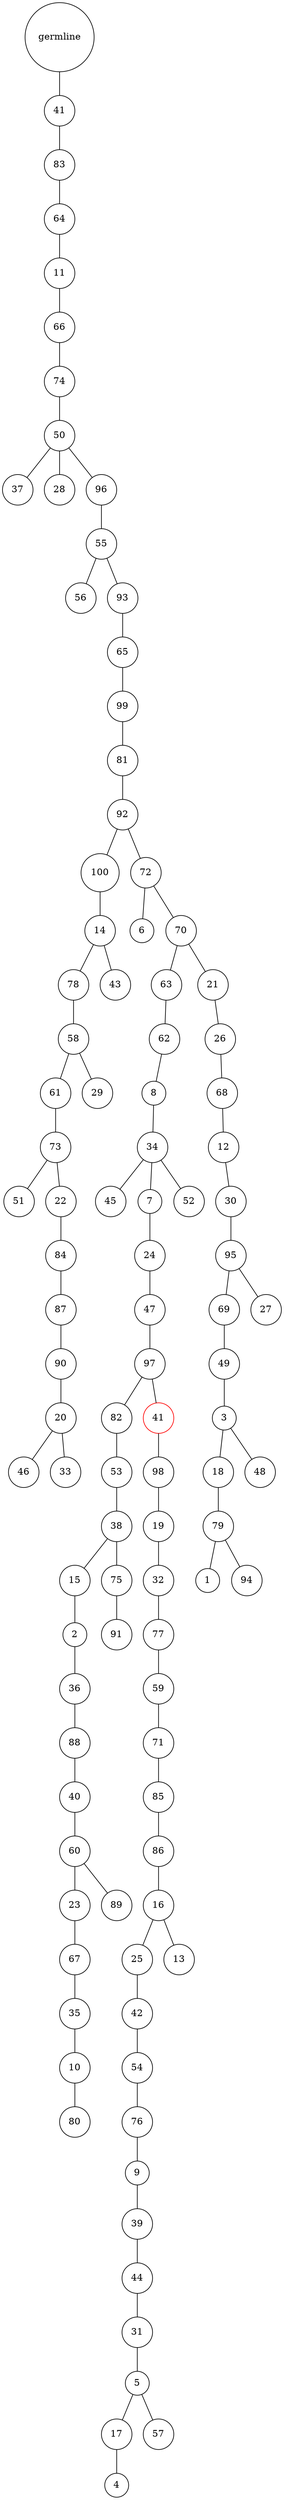 graph {
	rankdir=UD;
	splines=line;
	node [shape=circle]
	"0x7f58aab242e0" [label="germline"];
	"0x7f58aab24310" [label="41"];
	"0x7f58aab242e0" -- "0x7f58aab24310" ;
	"0x7f58aab24340" [label="83"];
	"0x7f58aab24310" -- "0x7f58aab24340" ;
	"0x7f58aab24370" [label="64"];
	"0x7f58aab24340" -- "0x7f58aab24370" ;
	"0x7f58aab243a0" [label="11"];
	"0x7f58aab24370" -- "0x7f58aab243a0" ;
	"0x7f58aab243d0" [label="66"];
	"0x7f58aab243a0" -- "0x7f58aab243d0" ;
	"0x7f58aab24400" [label="74"];
	"0x7f58aab243d0" -- "0x7f58aab24400" ;
	"0x7f58aab24430" [label="50"];
	"0x7f58aab24400" -- "0x7f58aab24430" ;
	"0x7f58aab24460" [label="37"];
	"0x7f58aab24430" -- "0x7f58aab24460" ;
	"0x7f58aab24490" [label="28"];
	"0x7f58aab24430" -- "0x7f58aab24490" ;
	"0x7f58aab244c0" [label="96"];
	"0x7f58aab24430" -- "0x7f58aab244c0" ;
	"0x7f58aab244f0" [label="55"];
	"0x7f58aab244c0" -- "0x7f58aab244f0" ;
	"0x7f58aab24520" [label="56"];
	"0x7f58aab244f0" -- "0x7f58aab24520" ;
	"0x7f58aab24550" [label="93"];
	"0x7f58aab244f0" -- "0x7f58aab24550" ;
	"0x7f58aab24580" [label="65"];
	"0x7f58aab24550" -- "0x7f58aab24580" ;
	"0x7f58aab245b0" [label="99"];
	"0x7f58aab24580" -- "0x7f58aab245b0" ;
	"0x7f58aab245e0" [label="81"];
	"0x7f58aab245b0" -- "0x7f58aab245e0" ;
	"0x7f58aab24610" [label="92"];
	"0x7f58aab245e0" -- "0x7f58aab24610" ;
	"0x7f58aab24640" [label="100"];
	"0x7f58aab24610" -- "0x7f58aab24640" ;
	"0x7f58aab24670" [label="14"];
	"0x7f58aab24640" -- "0x7f58aab24670" ;
	"0x7f58aab246a0" [label="78"];
	"0x7f58aab24670" -- "0x7f58aab246a0" ;
	"0x7f58aab246d0" [label="58"];
	"0x7f58aab246a0" -- "0x7f58aab246d0" ;
	"0x7f58aab24700" [label="61"];
	"0x7f58aab246d0" -- "0x7f58aab24700" ;
	"0x7f58aab24730" [label="73"];
	"0x7f58aab24700" -- "0x7f58aab24730" ;
	"0x7f58aab24760" [label="51"];
	"0x7f58aab24730" -- "0x7f58aab24760" ;
	"0x7f58aab24790" [label="22"];
	"0x7f58aab24730" -- "0x7f58aab24790" ;
	"0x7f58aab247c0" [label="84"];
	"0x7f58aab24790" -- "0x7f58aab247c0" ;
	"0x7f58aab247f0" [label="87"];
	"0x7f58aab247c0" -- "0x7f58aab247f0" ;
	"0x7f58aab24820" [label="90"];
	"0x7f58aab247f0" -- "0x7f58aab24820" ;
	"0x7f58aab24850" [label="20"];
	"0x7f58aab24820" -- "0x7f58aab24850" ;
	"0x7f58aab24880" [label="46"];
	"0x7f58aab24850" -- "0x7f58aab24880" ;
	"0x7f58aab248b0" [label="33"];
	"0x7f58aab24850" -- "0x7f58aab248b0" ;
	"0x7f58aab248e0" [label="29"];
	"0x7f58aab246d0" -- "0x7f58aab248e0" ;
	"0x7f58aab24910" [label="43"];
	"0x7f58aab24670" -- "0x7f58aab24910" ;
	"0x7f58aab24940" [label="72"];
	"0x7f58aab24610" -- "0x7f58aab24940" ;
	"0x7f58aab24970" [label="6"];
	"0x7f58aab24940" -- "0x7f58aab24970" ;
	"0x7f58aab249a0" [label="70"];
	"0x7f58aab24940" -- "0x7f58aab249a0" ;
	"0x7f58aab249d0" [label="63"];
	"0x7f58aab249a0" -- "0x7f58aab249d0" ;
	"0x7f58aab24a00" [label="62"];
	"0x7f58aab249d0" -- "0x7f58aab24a00" ;
	"0x7f58aab24a30" [label="8"];
	"0x7f58aab24a00" -- "0x7f58aab24a30" ;
	"0x7f58aab24a60" [label="34"];
	"0x7f58aab24a30" -- "0x7f58aab24a60" ;
	"0x7f58aab24a90" [label="45"];
	"0x7f58aab24a60" -- "0x7f58aab24a90" ;
	"0x7f58aab24ac0" [label="7"];
	"0x7f58aab24a60" -- "0x7f58aab24ac0" ;
	"0x7f58aab24af0" [label="24"];
	"0x7f58aab24ac0" -- "0x7f58aab24af0" ;
	"0x7f58aab24b20" [label="47"];
	"0x7f58aab24af0" -- "0x7f58aab24b20" ;
	"0x7f58aab24b50" [label="97"];
	"0x7f58aab24b20" -- "0x7f58aab24b50" ;
	"0x7f58aab24b80" [label="82"];
	"0x7f58aab24b50" -- "0x7f58aab24b80" ;
	"0x7f58aab24bb0" [label="53"];
	"0x7f58aab24b80" -- "0x7f58aab24bb0" ;
	"0x7f58aab24be0" [label="38"];
	"0x7f58aab24bb0" -- "0x7f58aab24be0" ;
	"0x7f58aab24c10" [label="15"];
	"0x7f58aab24be0" -- "0x7f58aab24c10" ;
	"0x7f58aab24c40" [label="2"];
	"0x7f58aab24c10" -- "0x7f58aab24c40" ;
	"0x7f58aab24c70" [label="36"];
	"0x7f58aab24c40" -- "0x7f58aab24c70" ;
	"0x7f58aab24ca0" [label="88"];
	"0x7f58aab24c70" -- "0x7f58aab24ca0" ;
	"0x7f58aab24cd0" [label="40"];
	"0x7f58aab24ca0" -- "0x7f58aab24cd0" ;
	"0x7f58aab24d00" [label="60"];
	"0x7f58aab24cd0" -- "0x7f58aab24d00" ;
	"0x7f58aab24d30" [label="23"];
	"0x7f58aab24d00" -- "0x7f58aab24d30" ;
	"0x7f58aab24d60" [label="67"];
	"0x7f58aab24d30" -- "0x7f58aab24d60" ;
	"0x7f58aab24d90" [label="35"];
	"0x7f58aab24d60" -- "0x7f58aab24d90" ;
	"0x7f58aab24dc0" [label="10"];
	"0x7f58aab24d90" -- "0x7f58aab24dc0" ;
	"0x7f58aab24df0" [label="80"];
	"0x7f58aab24dc0" -- "0x7f58aab24df0" ;
	"0x7f58aab24e20" [label="89"];
	"0x7f58aab24d00" -- "0x7f58aab24e20" ;
	"0x7f58aab24e50" [label="75"];
	"0x7f58aab24be0" -- "0x7f58aab24e50" ;
	"0x7f58aab24e80" [label="91"];
	"0x7f58aab24e50" -- "0x7f58aab24e80" ;
	"0x7f58aab24eb0" [label="41",color="red"];
	"0x7f58aab24b50" -- "0x7f58aab24eb0" ;
	"0x7f58aab24ee0" [label="98"];
	"0x7f58aab24eb0" -- "0x7f58aab24ee0" ;
	"0x7f58aab24f10" [label="19"];
	"0x7f58aab24ee0" -- "0x7f58aab24f10" ;
	"0x7f58aab24f40" [label="32"];
	"0x7f58aab24f10" -- "0x7f58aab24f40" ;
	"0x7f58aab24f70" [label="77"];
	"0x7f58aab24f40" -- "0x7f58aab24f70" ;
	"0x7f58aab24fa0" [label="59"];
	"0x7f58aab24f70" -- "0x7f58aab24fa0" ;
	"0x7f58aab24fd0" [label="71"];
	"0x7f58aab24fa0" -- "0x7f58aab24fd0" ;
	"0x7f58aab29040" [label="85"];
	"0x7f58aab24fd0" -- "0x7f58aab29040" ;
	"0x7f58aab29070" [label="86"];
	"0x7f58aab29040" -- "0x7f58aab29070" ;
	"0x7f58aab290a0" [label="16"];
	"0x7f58aab29070" -- "0x7f58aab290a0" ;
	"0x7f58aab290d0" [label="25"];
	"0x7f58aab290a0" -- "0x7f58aab290d0" ;
	"0x7f58aab29100" [label="42"];
	"0x7f58aab290d0" -- "0x7f58aab29100" ;
	"0x7f58aab29130" [label="54"];
	"0x7f58aab29100" -- "0x7f58aab29130" ;
	"0x7f58aab29160" [label="76"];
	"0x7f58aab29130" -- "0x7f58aab29160" ;
	"0x7f58aab29190" [label="9"];
	"0x7f58aab29160" -- "0x7f58aab29190" ;
	"0x7f58aab291c0" [label="39"];
	"0x7f58aab29190" -- "0x7f58aab291c0" ;
	"0x7f58aab291f0" [label="44"];
	"0x7f58aab291c0" -- "0x7f58aab291f0" ;
	"0x7f58aab29220" [label="31"];
	"0x7f58aab291f0" -- "0x7f58aab29220" ;
	"0x7f58aab29250" [label="5"];
	"0x7f58aab29220" -- "0x7f58aab29250" ;
	"0x7f58aab29280" [label="17"];
	"0x7f58aab29250" -- "0x7f58aab29280" ;
	"0x7f58aab292b0" [label="4"];
	"0x7f58aab29280" -- "0x7f58aab292b0" ;
	"0x7f58aab292e0" [label="57"];
	"0x7f58aab29250" -- "0x7f58aab292e0" ;
	"0x7f58aab29310" [label="13"];
	"0x7f58aab290a0" -- "0x7f58aab29310" ;
	"0x7f58aab29340" [label="52"];
	"0x7f58aab24a60" -- "0x7f58aab29340" ;
	"0x7f58aab29370" [label="21"];
	"0x7f58aab249a0" -- "0x7f58aab29370" ;
	"0x7f58aab293a0" [label="26"];
	"0x7f58aab29370" -- "0x7f58aab293a0" ;
	"0x7f58aab293d0" [label="68"];
	"0x7f58aab293a0" -- "0x7f58aab293d0" ;
	"0x7f58aab29400" [label="12"];
	"0x7f58aab293d0" -- "0x7f58aab29400" ;
	"0x7f58aab29430" [label="30"];
	"0x7f58aab29400" -- "0x7f58aab29430" ;
	"0x7f58aab29460" [label="95"];
	"0x7f58aab29430" -- "0x7f58aab29460" ;
	"0x7f58aab29490" [label="69"];
	"0x7f58aab29460" -- "0x7f58aab29490" ;
	"0x7f58aab294c0" [label="49"];
	"0x7f58aab29490" -- "0x7f58aab294c0" ;
	"0x7f58aab294f0" [label="3"];
	"0x7f58aab294c0" -- "0x7f58aab294f0" ;
	"0x7f58aab29520" [label="18"];
	"0x7f58aab294f0" -- "0x7f58aab29520" ;
	"0x7f58aab29550" [label="79"];
	"0x7f58aab29520" -- "0x7f58aab29550" ;
	"0x7f58aab29580" [label="1"];
	"0x7f58aab29550" -- "0x7f58aab29580" ;
	"0x7f58aab295b0" [label="94"];
	"0x7f58aab29550" -- "0x7f58aab295b0" ;
	"0x7f58aab295e0" [label="48"];
	"0x7f58aab294f0" -- "0x7f58aab295e0" ;
	"0x7f58aab29610" [label="27"];
	"0x7f58aab29460" -- "0x7f58aab29610" ;
}
